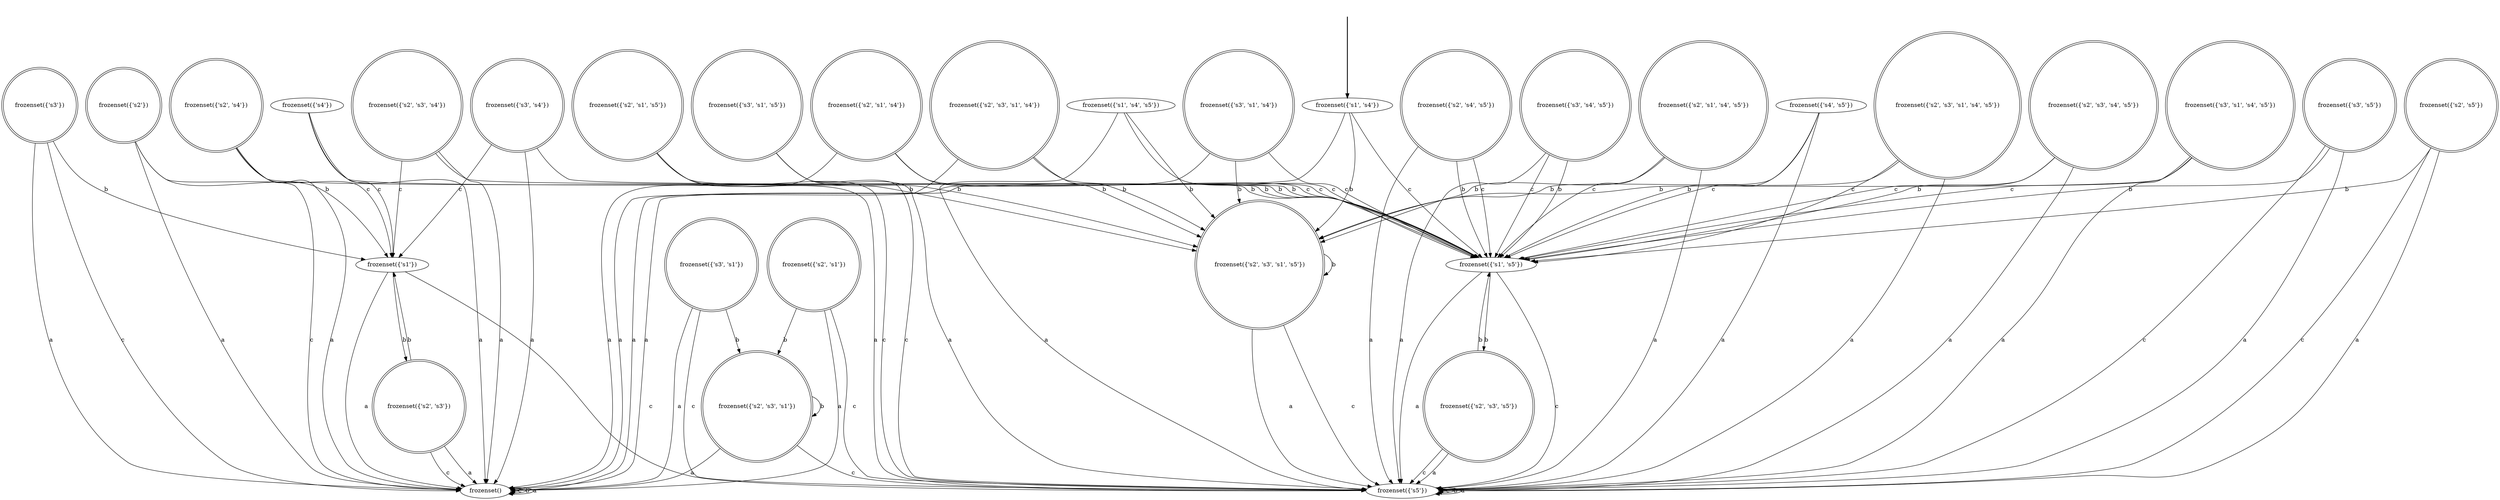 digraph {
	fake [style=invisible]
	"frozenset({'s2', 's3', 's5'})" [shape=doublecircle]
	"frozenset({'s2', 's1', 's4', 's5'})" [shape=doublecircle]
	"frozenset({'s2', 's3', 's1', 's4', 's5'})" [shape=doublecircle]
	"frozenset()"
	"frozenset({'s4', 's5'})"
	"frozenset({'s2', 's3', 's1', 's5'})" [shape=doublecircle]
	"frozenset({'s4'})"
	"frozenset({'s2', 's3', 's4', 's5'})" [shape=doublecircle]
	"frozenset({'s2'})" [shape=doublecircle]
	"frozenset({'s2', 's3', 's4'})" [shape=doublecircle]
	"frozenset({'s3', 's1', 's4', 's5'})" [shape=doublecircle]
	"frozenset({'s2', 's5'})" [shape=doublecircle]
	"frozenset({'s1'})"
	"frozenset({'s3', 's1', 's4'})" [shape=doublecircle]
	"frozenset({'s1', 's5'})"
	"frozenset({'s2', 's3'})" [shape=doublecircle]
	"frozenset({'s2', 's1', 's4'})" [shape=doublecircle]
	"frozenset({'s3', 's4'})" [shape=doublecircle]
	"frozenset({'s3', 's1'})" [shape=doublecircle]
	"frozenset({'s2', 's3', 's1', 's4'})" [shape=doublecircle]
	"frozenset({'s1', 's4'})" [root=true]
	"frozenset({'s2', 's1', 's5'})" [shape=doublecircle]
	"frozenset({'s2', 's4'})" [shape=doublecircle]
	"frozenset({'s2', 's3', 's1'})" [shape=doublecircle]
	"frozenset({'s3', 's5'})" [shape=doublecircle]
	"frozenset({'s5'})"
	"frozenset({'s2', 's4', 's5'})" [shape=doublecircle]
	"frozenset({'s2', 's1'})" [shape=doublecircle]
	"frozenset({'s1', 's4', 's5'})"
	"frozenset({'s3'})" [shape=doublecircle]
	"frozenset({'s3', 's1', 's5'})" [shape=doublecircle]
	"frozenset({'s3', 's4', 's5'})" [shape=doublecircle]
	fake -> "frozenset({'s1', 's4'})" [style=bold]
	"frozenset({'s3', 's1'})" -> "frozenset({'s5'})" [label=c]
	"frozenset({'s3', 's1'})" -> "frozenset({'s2', 's3', 's1'})" [label=b]
	"frozenset({'s3', 's1'})" -> "frozenset()" [label=a]
	"frozenset({'s5'})" -> "frozenset({'s5'})" [label=c]
	"frozenset({'s5'})" -> "frozenset({'s5'})" [label=b]
	"frozenset({'s5'})" -> "frozenset({'s5'})" [label=a]
	"frozenset({'s2', 's3', 's1', 's4'})" -> "frozenset({'s1', 's5'})" [label=c]
	"frozenset({'s2', 's3', 's1', 's4'})" -> "frozenset({'s2', 's3', 's1', 's5'})" [label=b]
	"frozenset({'s2', 's3', 's1', 's4'})" -> "frozenset()" [label=a]
	"frozenset({'s2', 's3', 's5'})" -> "frozenset({'s5'})" [label=c]
	"frozenset({'s2', 's3', 's5'})" -> "frozenset({'s1', 's5'})" [label=b]
	"frozenset({'s2', 's3', 's5'})" -> "frozenset({'s5'})" [label=a]
	"frozenset({'s1', 's4'})" -> "frozenset({'s1', 's5'})" [label=c]
	"frozenset({'s1', 's4'})" -> "frozenset({'s2', 's3', 's1', 's5'})" [label=b]
	"frozenset({'s1', 's4'})" -> "frozenset()" [label=a]
	"frozenset({'s2', 's1', 's4', 's5'})" -> "frozenset({'s1', 's5'})" [label=c]
	"frozenset({'s2', 's1', 's4', 's5'})" -> "frozenset({'s2', 's3', 's1', 's5'})" [label=b]
	"frozenset({'s2', 's1', 's4', 's5'})" -> "frozenset({'s5'})" [label=a]
	"frozenset({'s3', 's1', 's5'})" -> "frozenset({'s5'})" [label=c]
	"frozenset({'s3', 's1', 's5'})" -> "frozenset({'s2', 's3', 's1', 's5'})" [label=b]
	"frozenset({'s3', 's1', 's5'})" -> "frozenset({'s5'})" [label=a]
	"frozenset()" -> "frozenset()" [label=c]
	"frozenset()" -> "frozenset()" [label=b]
	"frozenset()" -> "frozenset()" [label=a]
	"frozenset({'s1', 's4', 's5'})" -> "frozenset({'s1', 's5'})" [label=c]
	"frozenset({'s1', 's4', 's5'})" -> "frozenset({'s2', 's3', 's1', 's5'})" [label=b]
	"frozenset({'s1', 's4', 's5'})" -> "frozenset({'s5'})" [label=a]
	"frozenset({'s2', 's1', 's5'})" -> "frozenset({'s5'})" [label=c]
	"frozenset({'s2', 's1', 's5'})" -> "frozenset({'s2', 's3', 's1', 's5'})" [label=b]
	"frozenset({'s2', 's1', 's5'})" -> "frozenset({'s5'})" [label=a]
	"frozenset({'s4', 's5'})" -> "frozenset({'s1', 's5'})" [label=c]
	"frozenset({'s4', 's5'})" -> "frozenset({'s1', 's5'})" [label=b]
	"frozenset({'s4', 's5'})" -> "frozenset({'s5'})" [label=a]
	"frozenset({'s2', 's3', 's1', 's5'})" -> "frozenset({'s5'})" [label=c]
	"frozenset({'s2', 's3', 's1', 's5'})" -> "frozenset({'s2', 's3', 's1', 's5'})" [label=b]
	"frozenset({'s2', 's3', 's1', 's5'})" -> "frozenset({'s5'})" [label=a]
	"frozenset({'s4'})" -> "frozenset({'s1'})" [label=c]
	"frozenset({'s4'})" -> "frozenset({'s1', 's5'})" [label=b]
	"frozenset({'s4'})" -> "frozenset()" [label=a]
	"frozenset({'s2', 's3', 's4', 's5'})" -> "frozenset({'s1', 's5'})" [label=c]
	"frozenset({'s2', 's3', 's4', 's5'})" -> "frozenset({'s1', 's5'})" [label=b]
	"frozenset({'s2', 's3', 's4', 's5'})" -> "frozenset({'s5'})" [label=a]
	"frozenset({'s2', 's3', 's1'})" -> "frozenset({'s5'})" [label=c]
	"frozenset({'s2', 's3', 's1'})" -> "frozenset({'s2', 's3', 's1'})" [label=b]
	"frozenset({'s2', 's3', 's1'})" -> "frozenset()" [label=a]
	"frozenset({'s3', 's5'})" -> "frozenset({'s5'})" [label=c]
	"frozenset({'s3', 's5'})" -> "frozenset({'s1', 's5'})" [label=b]
	"frozenset({'s3', 's5'})" -> "frozenset({'s5'})" [label=a]
	"frozenset({'s2'})" -> "frozenset()" [label=c]
	"frozenset({'s2'})" -> "frozenset({'s1'})" [label=b]
	"frozenset({'s2'})" -> "frozenset()" [label=a]
	"frozenset({'s2', 's3', 's4'})" -> "frozenset({'s1'})" [label=c]
	"frozenset({'s2', 's3', 's4'})" -> "frozenset({'s1', 's5'})" [label=b]
	"frozenset({'s2', 's3', 's4'})" -> "frozenset()" [label=a]
	"frozenset({'s3', 's1', 's4', 's5'})" -> "frozenset({'s1', 's5'})" [label=c]
	"frozenset({'s3', 's1', 's4', 's5'})" -> "frozenset({'s2', 's3', 's1', 's5'})" [label=b]
	"frozenset({'s3', 's1', 's4', 's5'})" -> "frozenset({'s5'})" [label=a]
	"frozenset({'s2', 's5'})" -> "frozenset({'s5'})" [label=c]
	"frozenset({'s2', 's5'})" -> "frozenset({'s1', 's5'})" [label=b]
	"frozenset({'s2', 's5'})" -> "frozenset({'s5'})" [label=a]
	"frozenset({'s2', 's4', 's5'})" -> "frozenset({'s1', 's5'})" [label=c]
	"frozenset({'s2', 's4', 's5'})" -> "frozenset({'s1', 's5'})" [label=b]
	"frozenset({'s2', 's4', 's5'})" -> "frozenset({'s5'})" [label=a]
	"frozenset({'s1'})" -> "frozenset({'s5'})" [label=c]
	"frozenset({'s1'})" -> "frozenset({'s2', 's3'})" [label=b]
	"frozenset({'s1'})" -> "frozenset()" [label=a]
	"frozenset({'s3', 's1', 's4'})" -> "frozenset({'s1', 's5'})" [label=c]
	"frozenset({'s3', 's1', 's4'})" -> "frozenset({'s2', 's3', 's1', 's5'})" [label=b]
	"frozenset({'s3', 's1', 's4'})" -> "frozenset()" [label=a]
	"frozenset({'s1', 's5'})" -> "frozenset({'s5'})" [label=c]
	"frozenset({'s1', 's5'})" -> "frozenset({'s2', 's3', 's5'})" [label=b]
	"frozenset({'s1', 's5'})" -> "frozenset({'s5'})" [label=a]
	"frozenset({'s2', 's3', 's1', 's4', 's5'})" -> "frozenset({'s1', 's5'})" [label=c]
	"frozenset({'s2', 's3', 's1', 's4', 's5'})" -> "frozenset({'s2', 's3', 's1', 's5'})" [label=b]
	"frozenset({'s2', 's3', 's1', 's4', 's5'})" -> "frozenset({'s5'})" [label=a]
	"frozenset({'s2', 's4'})" -> "frozenset({'s1'})" [label=c]
	"frozenset({'s2', 's4'})" -> "frozenset({'s1', 's5'})" [label=b]
	"frozenset({'s2', 's4'})" -> "frozenset()" [label=a]
	"frozenset({'s2', 's3'})" -> "frozenset()" [label=c]
	"frozenset({'s2', 's3'})" -> "frozenset({'s1'})" [label=b]
	"frozenset({'s2', 's3'})" -> "frozenset()" [label=a]
	"frozenset({'s2', 's1', 's4'})" -> "frozenset({'s1', 's5'})" [label=c]
	"frozenset({'s2', 's1', 's4'})" -> "frozenset({'s2', 's3', 's1', 's5'})" [label=b]
	"frozenset({'s2', 's1', 's4'})" -> "frozenset()" [label=a]
	"frozenset({'s3'})" -> "frozenset()" [label=c]
	"frozenset({'s3'})" -> "frozenset({'s1'})" [label=b]
	"frozenset({'s3'})" -> "frozenset()" [label=a]
	"frozenset({'s3', 's4', 's5'})" -> "frozenset({'s1', 's5'})" [label=c]
	"frozenset({'s3', 's4', 's5'})" -> "frozenset({'s1', 's5'})" [label=b]
	"frozenset({'s3', 's4', 's5'})" -> "frozenset({'s5'})" [label=a]
	"frozenset({'s3', 's4'})" -> "frozenset({'s1'})" [label=c]
	"frozenset({'s3', 's4'})" -> "frozenset({'s1', 's5'})" [label=b]
	"frozenset({'s3', 's4'})" -> "frozenset()" [label=a]
	"frozenset({'s2', 's1'})" -> "frozenset({'s5'})" [label=c]
	"frozenset({'s2', 's1'})" -> "frozenset({'s2', 's3', 's1'})" [label=b]
	"frozenset({'s2', 's1'})" -> "frozenset()" [label=a]
}
